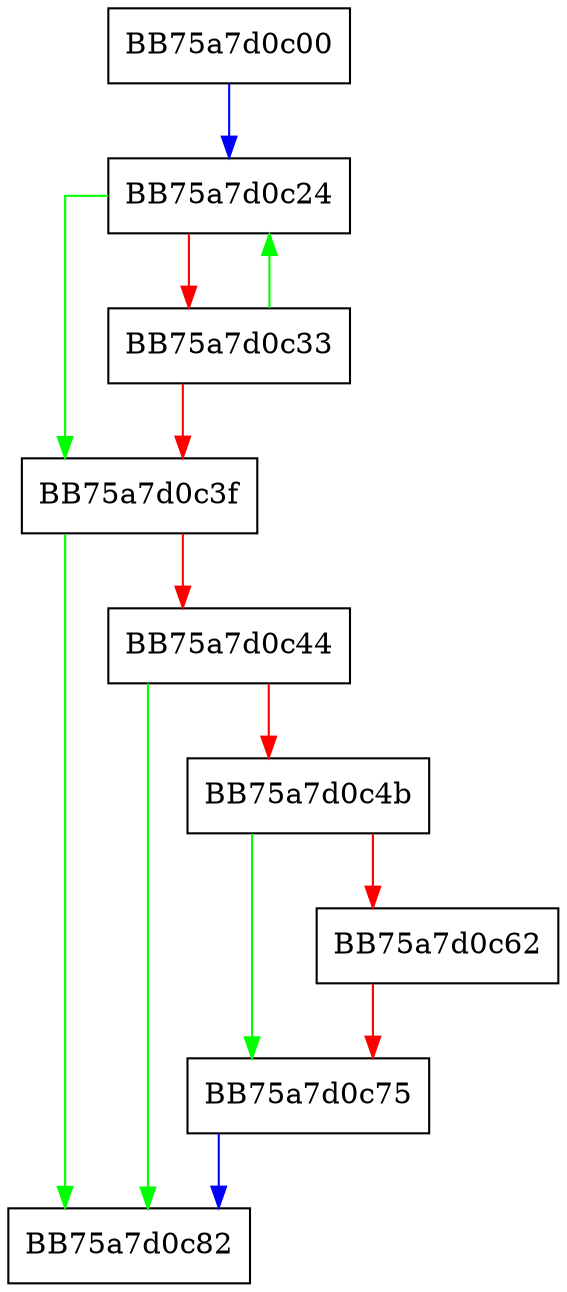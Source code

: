 digraph unwind_commit {
  node [shape="box"];
  graph [splines=ortho];
  BB75a7d0c00 -> BB75a7d0c24 [color="blue"];
  BB75a7d0c24 -> BB75a7d0c3f [color="green"];
  BB75a7d0c24 -> BB75a7d0c33 [color="red"];
  BB75a7d0c33 -> BB75a7d0c24 [color="green"];
  BB75a7d0c33 -> BB75a7d0c3f [color="red"];
  BB75a7d0c3f -> BB75a7d0c82 [color="green"];
  BB75a7d0c3f -> BB75a7d0c44 [color="red"];
  BB75a7d0c44 -> BB75a7d0c82 [color="green"];
  BB75a7d0c44 -> BB75a7d0c4b [color="red"];
  BB75a7d0c4b -> BB75a7d0c75 [color="green"];
  BB75a7d0c4b -> BB75a7d0c62 [color="red"];
  BB75a7d0c62 -> BB75a7d0c75 [color="red"];
  BB75a7d0c75 -> BB75a7d0c82 [color="blue"];
}
